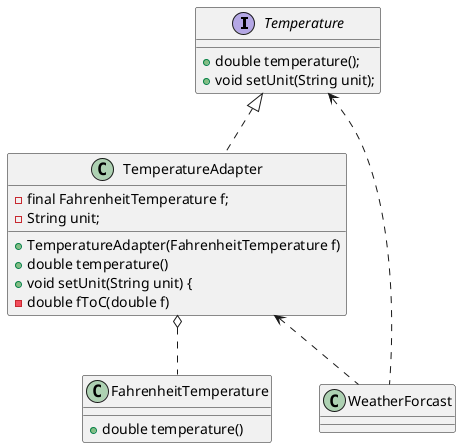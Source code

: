 @startuml
'https://plantuml.com/class-diagram


interface Temperature{
+ double temperature();
+ void setUnit(String unit);
}

class FahrenheitTemperature {
+ double temperature()
}

class TemperatureAdapter {
- final FahrenheitTemperature f;
- String unit;
+ TemperatureAdapter(FahrenheitTemperature f)
+ double temperature()
+ void setUnit(String unit) {
- double fToC(double f)
}

class WeatherForcast{}

Temperature <|.. TemperatureAdapter
TemperatureAdapter o.. FahrenheitTemperature
TemperatureAdapter <.. WeatherForcast
Temperature <.. WeatherForcast
@enduml